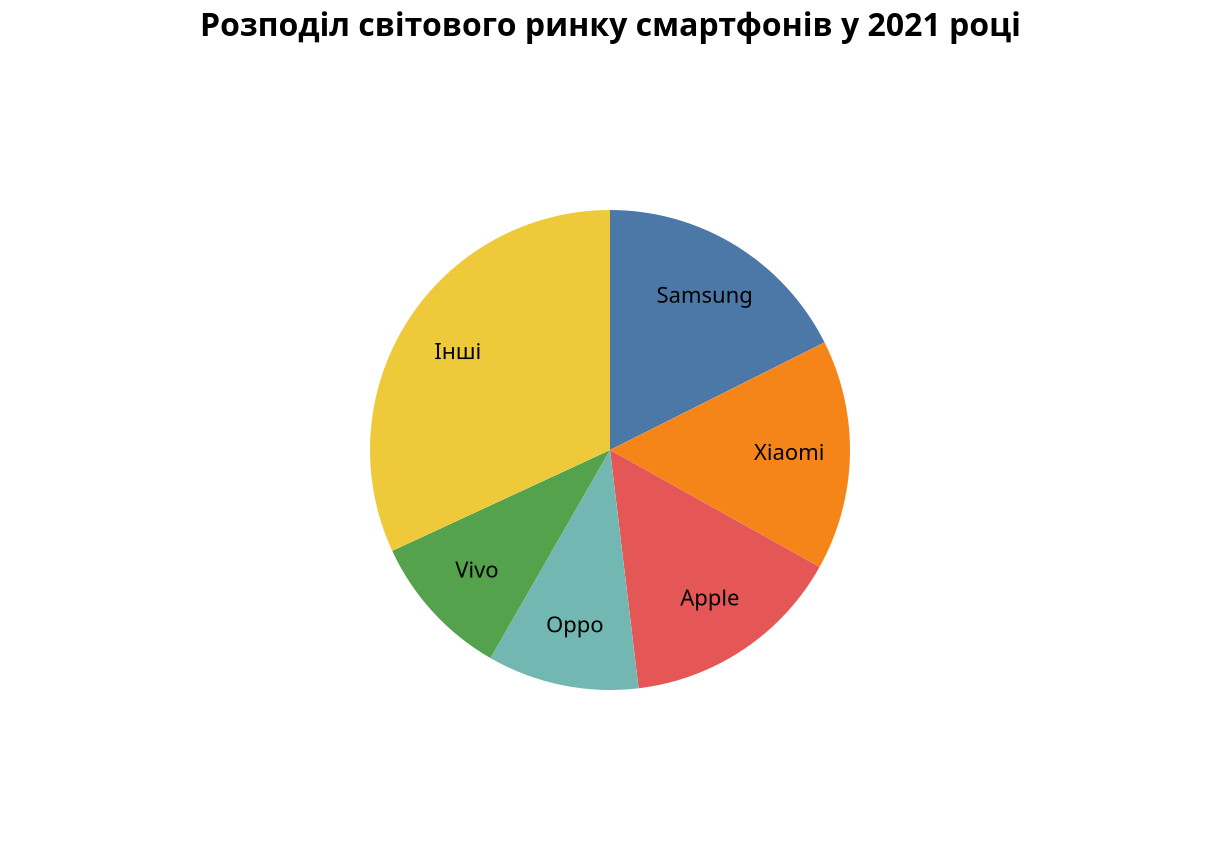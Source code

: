 {
    "$schema": "https://vega.github.io/schema/vega-lite/v5.json",
    "title": {
      "text": "Розподіл світового ринку смартфонів у 2021 році",
      "fontSize": 16,
      "fontWeight": "bold"
    },
    "config": {
      "legend": {
        "labelFontSize": 11,
        "titleFontSize": 12,
        "titleFontWeight": "bold"
      }
    },
    "width": 600, "height": 400,
    "data": {
      "values": [        
        {"index": 1, "brand": "Samsung", "share": 17.6},
        {"index": 2, "brand": "Xiaomi", "share": 15.5},
        {"index": 3, "brand": "Apple", "share": 15.0},
        {"index": 4, "brand": "Oppo", "share": 10.2},
        {"index": 5, "brand": "Vivo", "share": 9.8},
        {"index": 6, "brand": "Інші", "share": 31.9}
      ]
    },
    "encoding": {
      "theta": {
        "field": "share",
        "type": "quantitative",
        "stack": true,
        "sort": {"field": "index", "order": "ascending"}
      },
      "color": {
        "field": "brand",
        "type": "nominal",
        "legend": null,
        "sort": {"field": "index", "order": "ascending"}
      },
      "order": {
        "field": "index",
        "type": "quantitative"
      }
    },
    "layer": [{
      "mark": {"type": "arc", "outerRadius": 120}
    }, {
      "mark": {"type": "text", "radius": 90},
      "encoding": {
        "text": {"field": "brand", "type": "nominal"},
        "color": {"value": "black"}
      }
    }]
}
